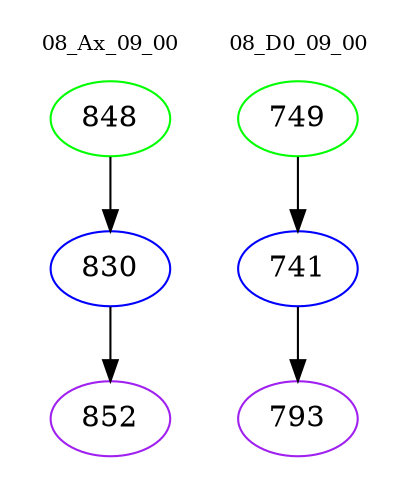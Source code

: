 digraph{
subgraph cluster_0 {
color = white
label = "08_Ax_09_00";
fontsize=10;
T0_848 [label="848", color="green"]
T0_848 -> T0_830 [color="black"]
T0_830 [label="830", color="blue"]
T0_830 -> T0_852 [color="black"]
T0_852 [label="852", color="purple"]
}
subgraph cluster_1 {
color = white
label = "08_D0_09_00";
fontsize=10;
T1_749 [label="749", color="green"]
T1_749 -> T1_741 [color="black"]
T1_741 [label="741", color="blue"]
T1_741 -> T1_793 [color="black"]
T1_793 [label="793", color="purple"]
}
}
